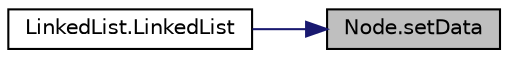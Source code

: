 digraph "Node.setData"
{
 // LATEX_PDF_SIZE
  edge [fontname="Helvetica",fontsize="10",labelfontname="Helvetica",labelfontsize="10"];
  node [fontname="Helvetica",fontsize="10",shape=record];
  rankdir="RL";
  Node1 [label="Node.setData",height=0.2,width=0.4,color="black", fillcolor="grey75", style="filled", fontcolor="black",tooltip="Set data value of Node instance."];
  Node1 -> Node2 [dir="back",color="midnightblue",fontsize="10",style="solid",fontname="Helvetica"];
  Node2 [label="LinkedList.LinkedList",height=0.2,width=0.4,color="black", fillcolor="white", style="filled",URL="$class_linked_list.html#ac53cccc06e6b1524dca7ab1afc368628",tooltip="Default constructor for a LinkedList."];
}
